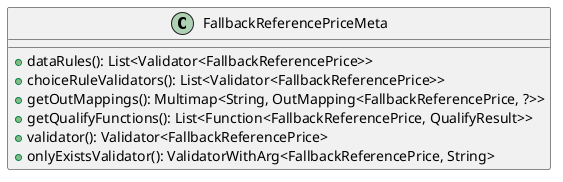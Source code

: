 @startuml

    class FallbackReferencePriceMeta [[FallbackReferencePriceMeta.html]] {
        +dataRules(): List<Validator<FallbackReferencePrice>>
        +choiceRuleValidators(): List<Validator<FallbackReferencePrice>>
        +getOutMappings(): Multimap<String, OutMapping<FallbackReferencePrice, ?>>
        +getQualifyFunctions(): List<Function<FallbackReferencePrice, QualifyResult>>
        +validator(): Validator<FallbackReferencePrice>
        +onlyExistsValidator(): ValidatorWithArg<FallbackReferencePrice, String>
    }

@enduml

